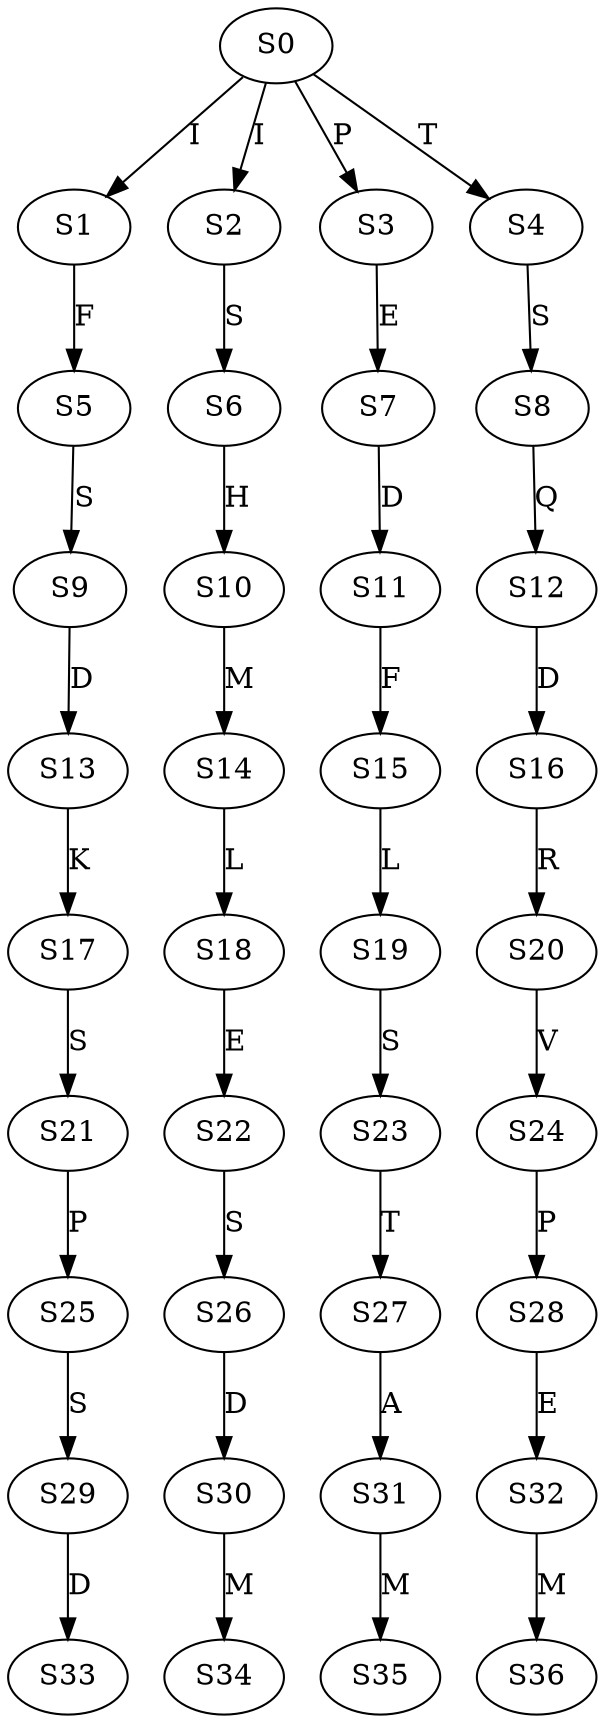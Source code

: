 strict digraph  {
	S0 -> S1 [ label = I ];
	S0 -> S2 [ label = I ];
	S0 -> S3 [ label = P ];
	S0 -> S4 [ label = T ];
	S1 -> S5 [ label = F ];
	S2 -> S6 [ label = S ];
	S3 -> S7 [ label = E ];
	S4 -> S8 [ label = S ];
	S5 -> S9 [ label = S ];
	S6 -> S10 [ label = H ];
	S7 -> S11 [ label = D ];
	S8 -> S12 [ label = Q ];
	S9 -> S13 [ label = D ];
	S10 -> S14 [ label = M ];
	S11 -> S15 [ label = F ];
	S12 -> S16 [ label = D ];
	S13 -> S17 [ label = K ];
	S14 -> S18 [ label = L ];
	S15 -> S19 [ label = L ];
	S16 -> S20 [ label = R ];
	S17 -> S21 [ label = S ];
	S18 -> S22 [ label = E ];
	S19 -> S23 [ label = S ];
	S20 -> S24 [ label = V ];
	S21 -> S25 [ label = P ];
	S22 -> S26 [ label = S ];
	S23 -> S27 [ label = T ];
	S24 -> S28 [ label = P ];
	S25 -> S29 [ label = S ];
	S26 -> S30 [ label = D ];
	S27 -> S31 [ label = A ];
	S28 -> S32 [ label = E ];
	S29 -> S33 [ label = D ];
	S30 -> S34 [ label = M ];
	S31 -> S35 [ label = M ];
	S32 -> S36 [ label = M ];
}
